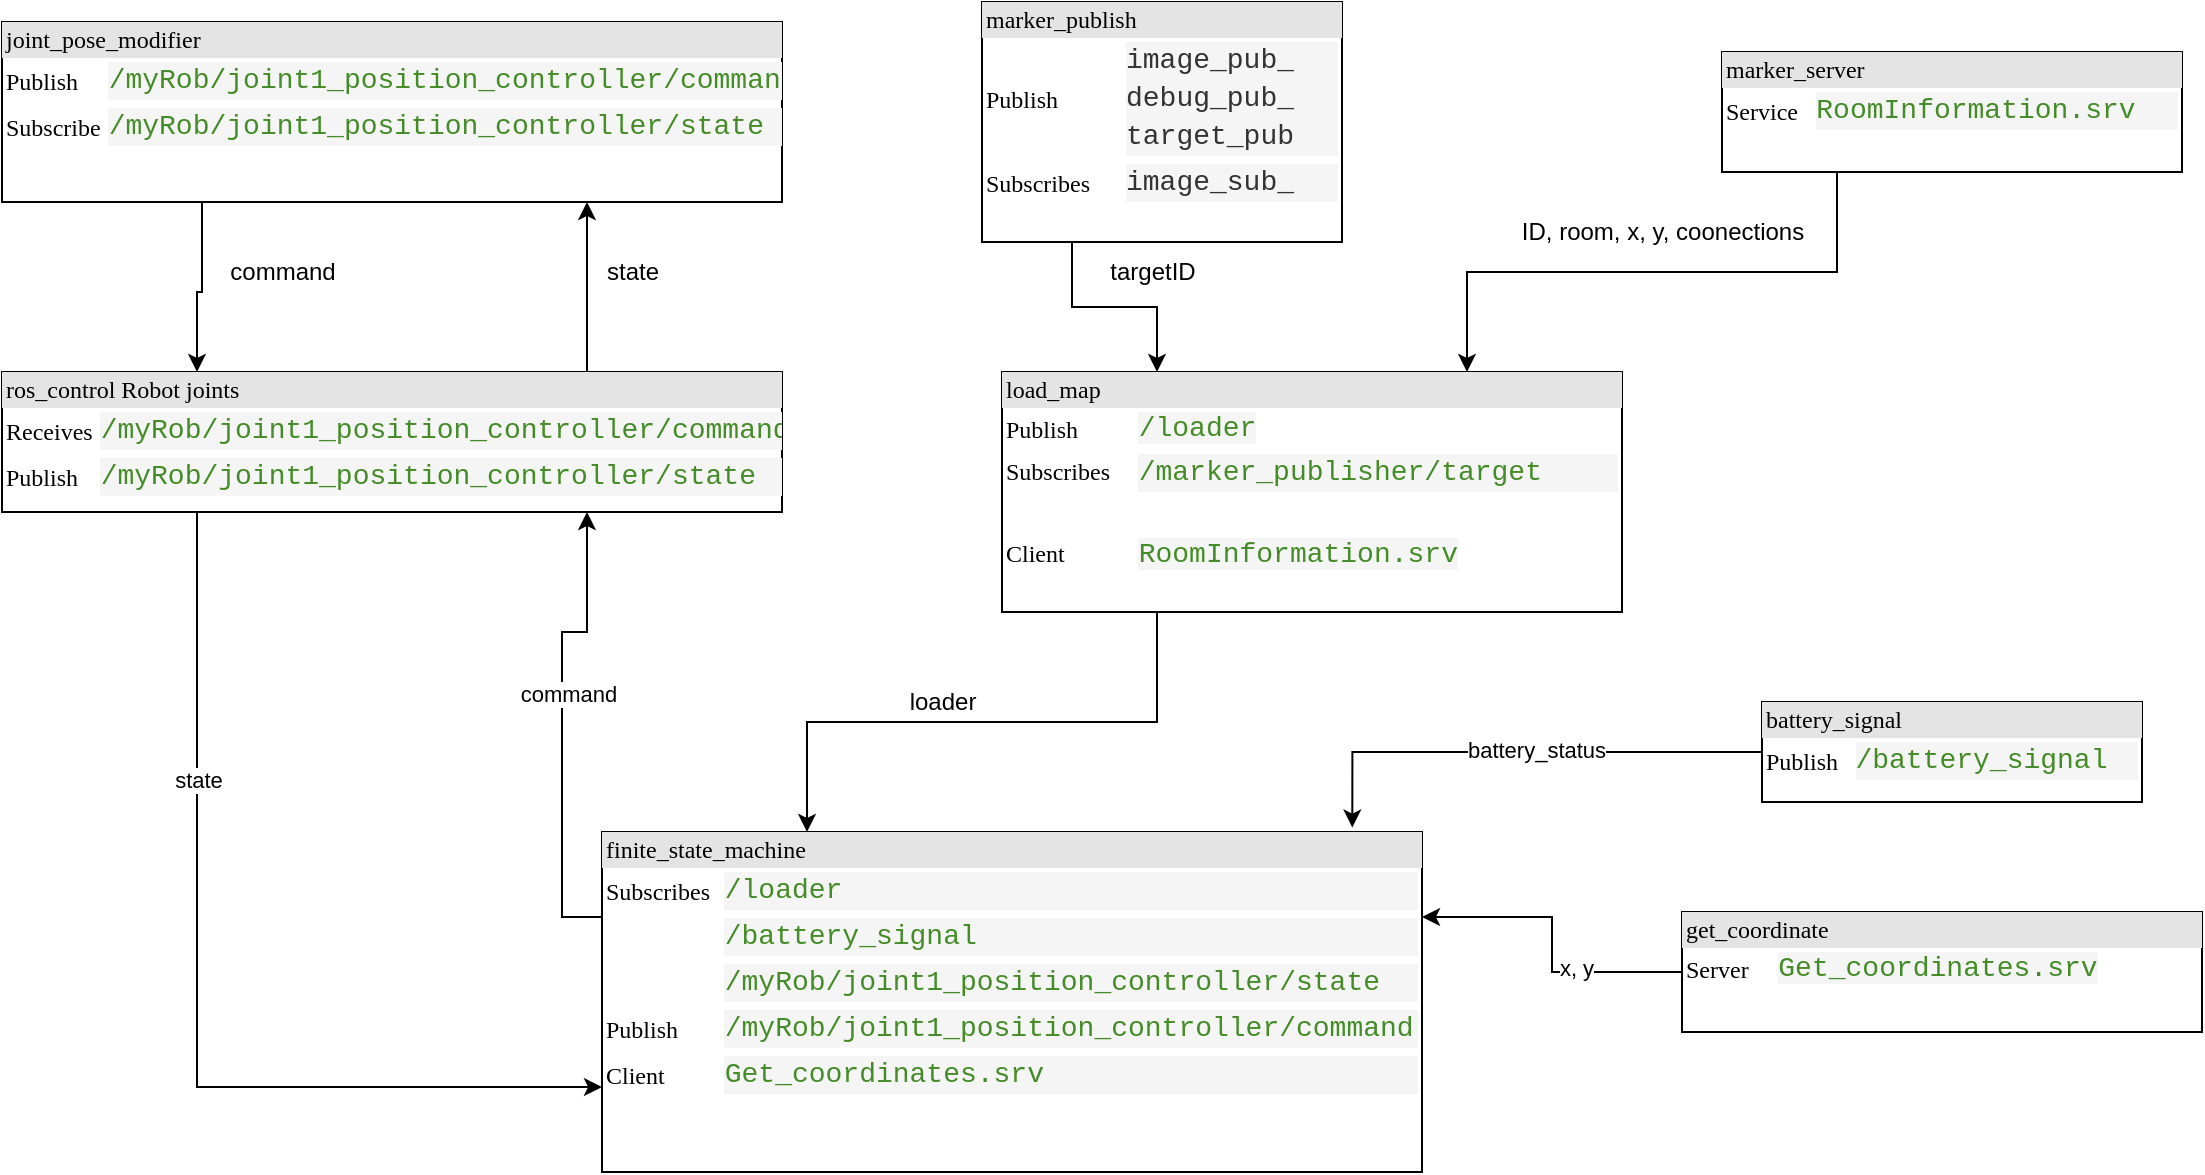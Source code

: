 <mxfile version="20.8.3" type="device"><diagram name="Page-1" id="2ca16b54-16f6-2749-3443-fa8db7711227"><mxGraphModel dx="2213" dy="430" grid="1" gridSize="10" guides="1" tooltips="1" connect="1" arrows="1" fold="1" page="1" pageScale="1" pageWidth="1100" pageHeight="850" background="none" math="0" shadow="0"><root><mxCell id="0"/><mxCell id="1" parent="0"/><mxCell id="qLzfMNotX3ERnmm7_G1p-4" style="edgeStyle=orthogonalEdgeStyle;rounded=0;orthogonalLoop=1;jettySize=auto;html=1;exitX=0.25;exitY=1;exitDx=0;exitDy=0;entryX=0.25;entryY=0;entryDx=0;entryDy=0;" edge="1" parent="1" source="2ed32ef02a7f4228-1" target="2ed32ef02a7f4228-5"><mxGeometry relative="1" as="geometry"><Array as="points"><mxPoint x="60" y="175"/><mxPoint x="60" y="220"/><mxPoint x="58" y="220"/></Array></mxGeometry></mxCell><mxCell id="2ed32ef02a7f4228-1" value="&lt;div style=&quot;box-sizing:border-box;width:100%;background:#e4e4e4;padding:2px;&quot;&gt;joint_pose_modifier&lt;/div&gt;&lt;table style=&quot;width:100%;font-size:1em;&quot; cellpadding=&quot;2&quot; cellspacing=&quot;0&quot;&gt;&lt;tbody&gt;&lt;tr&gt;&lt;td&gt;Publish&lt;/td&gt;&lt;td&gt;&lt;div style=&quot;color: rgb(51, 51, 51); background-color: rgb(245, 245, 245); font-family: Consolas, &amp;quot;Courier New&amp;quot;, monospace; font-size: 14px; line-height: 19px;&quot;&gt;&lt;span style=&quot;color: rgb(68, 140, 39);&quot;&gt;/myRob/joint1_position_controller/command&lt;/span&gt;&lt;br&gt;&lt;/div&gt;&lt;/td&gt;&lt;/tr&gt;&lt;tr&gt;&lt;td&gt;Subscribe&lt;/td&gt;&lt;td&gt;&lt;div style=&quot;color: rgb(51, 51, 51); background-color: rgb(245, 245, 245); font-family: Consolas, &amp;quot;Courier New&amp;quot;, monospace; font-size: 14px; line-height: 19px;&quot;&gt;&lt;span style=&quot;color: rgb(68, 140, 39);&quot;&gt;/myRob/joint1_position_controller/state&lt;/span&gt;&lt;br&gt;&lt;/div&gt;&lt;/td&gt;&lt;/tr&gt;&lt;/tbody&gt;&lt;/table&gt;" style="verticalAlign=top;align=left;overflow=fill;html=1;rounded=0;shadow=0;comic=0;labelBackgroundColor=none;strokeWidth=1;fontFamily=Verdana;fontSize=12" parent="1" vertex="1"><mxGeometry x="-40" y="85" width="390" height="90" as="geometry"/></mxCell><mxCell id="qLzfMNotX3ERnmm7_G1p-9" style="edgeStyle=orthogonalEdgeStyle;rounded=0;orthogonalLoop=1;jettySize=auto;html=1;exitX=0.25;exitY=1;exitDx=0;exitDy=0;entryX=0.25;entryY=0;entryDx=0;entryDy=0;" edge="1" parent="1" source="2ed32ef02a7f4228-3" target="2ed32ef02a7f4228-10"><mxGeometry relative="1" as="geometry"/></mxCell><mxCell id="2ed32ef02a7f4228-3" value="&lt;div style=&quot;box-sizing: border-box ; width: 100% ; background: #e4e4e4 ; padding: 2px&quot;&gt;load_map&lt;/div&gt;&lt;table style=&quot;width: 100% ; font-size: 1em&quot; cellpadding=&quot;2&quot; cellspacing=&quot;0&quot;&gt;&lt;tbody&gt;&lt;tr&gt;&lt;td&gt;Publish&lt;/td&gt;&lt;td&gt;&lt;span style=&quot;color: rgb(68, 140, 39); font-family: Consolas, &amp;quot;Courier New&amp;quot;, monospace; font-size: 14px; background-color: rgb(245, 245, 245);&quot;&gt;/loader&lt;/span&gt;&lt;/td&gt;&lt;/tr&gt;&lt;tr&gt;&lt;td&gt;Subscribes&lt;/td&gt;&lt;td&gt;&lt;div style=&quot;color: rgb(51, 51, 51); background-color: rgb(245, 245, 245); font-family: Consolas, &amp;quot;Courier New&amp;quot;, monospace; font-size: 14px; line-height: 19px;&quot;&gt;&lt;span style=&quot;color: #448c27;&quot;&gt;/marker_publisher/target&lt;/span&gt;&lt;/div&gt;&lt;/td&gt;&lt;/tr&gt;&lt;tr&gt;&lt;td&gt;&lt;/td&gt;&lt;td&gt;&lt;br&gt;&lt;/td&gt;&lt;/tr&gt;&lt;tr&gt;&lt;td&gt;Client&lt;/td&gt;&lt;td&gt;&lt;span style=&quot;color: rgb(68, 140, 39); font-family: Consolas, &amp;quot;Courier New&amp;quot;, monospace; font-size: 14px; background-color: rgb(245, 245, 245);&quot;&gt;RoomInformation.srv&lt;/span&gt;&lt;br&gt;&lt;/td&gt;&lt;/tr&gt;&lt;/tbody&gt;&lt;/table&gt;" style="verticalAlign=top;align=left;overflow=fill;html=1;rounded=0;shadow=0;comic=0;labelBackgroundColor=none;strokeWidth=1;fontFamily=Verdana;fontSize=12" parent="1" vertex="1"><mxGeometry x="460" y="260" width="310" height="120" as="geometry"/></mxCell><mxCell id="qLzfMNotX3ERnmm7_G1p-8" style="edgeStyle=orthogonalEdgeStyle;rounded=0;orthogonalLoop=1;jettySize=auto;html=1;exitX=0.25;exitY=1;exitDx=0;exitDy=0;entryX=0.25;entryY=0;entryDx=0;entryDy=0;" edge="1" parent="1" source="2ed32ef02a7f4228-4" target="2ed32ef02a7f4228-3"><mxGeometry relative="1" as="geometry"/></mxCell><mxCell id="2ed32ef02a7f4228-4" value="&lt;div style=&quot;box-sizing: border-box ; width: 100% ; background: #e4e4e4 ; padding: 2px&quot;&gt;marker_publish&lt;/div&gt;&lt;table style=&quot;width: 100% ; font-size: 1em&quot; cellpadding=&quot;2&quot; cellspacing=&quot;0&quot;&gt;&lt;tbody&gt;&lt;tr&gt;&lt;td&gt;Publish&amp;nbsp;&lt;/td&gt;&lt;td&gt;&lt;div style=&quot;color: rgb(51, 51, 51); background-color: rgb(245, 245, 245); font-family: Consolas, &amp;quot;Courier New&amp;quot;, monospace; font-size: 14px; line-height: 19px;&quot;&gt;image_pub_&lt;/div&gt;&lt;div style=&quot;color: rgb(51, 51, 51); background-color: rgb(245, 245, 245); font-family: Consolas, &amp;quot;Courier New&amp;quot;, monospace; font-size: 14px; line-height: 19px;&quot;&gt;&lt;div style=&quot;line-height: 19px;&quot;&gt;debug_pub_&lt;/div&gt;&lt;div style=&quot;line-height: 19px;&quot;&gt;&lt;div style=&quot;line-height: 19px;&quot;&gt;target_pub&lt;/div&gt;&lt;/div&gt;&lt;/div&gt;&lt;/td&gt;&lt;/tr&gt;&lt;tr&gt;&lt;td&gt;Subscribes&lt;/td&gt;&lt;td&gt;&lt;div style=&quot;color: rgb(51, 51, 51); background-color: rgb(245, 245, 245); font-family: Consolas, &amp;quot;Courier New&amp;quot;, monospace; font-size: 14px; line-height: 19px;&quot;&gt;image_sub_&lt;/div&gt;&lt;/td&gt;&lt;/tr&gt;&lt;tr&gt;&lt;td&gt;&lt;/td&gt;&lt;td&gt;&lt;br&gt;&lt;/td&gt;&lt;/tr&gt;&lt;tr&gt;&lt;td&gt;&lt;br&gt;&lt;/td&gt;&lt;td&gt;&lt;br&gt;&lt;/td&gt;&lt;/tr&gt;&lt;/tbody&gt;&lt;/table&gt;" style="verticalAlign=top;align=left;overflow=fill;html=1;rounded=0;shadow=0;comic=0;labelBackgroundColor=none;strokeWidth=1;fontFamily=Verdana;fontSize=12" parent="1" vertex="1"><mxGeometry x="450" y="75" width="180" height="120" as="geometry"/></mxCell><mxCell id="qLzfMNotX3ERnmm7_G1p-11" style="edgeStyle=orthogonalEdgeStyle;rounded=0;orthogonalLoop=1;jettySize=auto;html=1;exitX=0.25;exitY=1;exitDx=0;exitDy=0;entryX=0;entryY=0.75;entryDx=0;entryDy=0;" edge="1" parent="1" source="2ed32ef02a7f4228-5" target="2ed32ef02a7f4228-10"><mxGeometry relative="1" as="geometry"/></mxCell><mxCell id="qLzfMNotX3ERnmm7_G1p-28" value="state" style="edgeLabel;html=1;align=center;verticalAlign=middle;resizable=0;points=[];" vertex="1" connectable="0" parent="qLzfMNotX3ERnmm7_G1p-11"><mxGeometry x="-0.456" relative="1" as="geometry"><mxPoint as="offset"/></mxGeometry></mxCell><mxCell id="qLzfMNotX3ERnmm7_G1p-23" style="edgeStyle=orthogonalEdgeStyle;rounded=0;orthogonalLoop=1;jettySize=auto;html=1;exitX=0.75;exitY=0;exitDx=0;exitDy=0;entryX=0.75;entryY=1;entryDx=0;entryDy=0;" edge="1" parent="1" source="2ed32ef02a7f4228-5" target="2ed32ef02a7f4228-1"><mxGeometry relative="1" as="geometry"/></mxCell><mxCell id="2ed32ef02a7f4228-5" value="&lt;div style=&quot;box-sizing:border-box;width:100%;background:#e4e4e4;padding:2px;&quot;&gt;ros_control Robot joints&lt;/div&gt;&lt;table style=&quot;width:100%;font-size:1em;&quot; cellpadding=&quot;2&quot; cellspacing=&quot;0&quot;&gt;&lt;tbody&gt;&lt;tr&gt;&lt;td&gt;Receives&lt;/td&gt;&lt;td&gt;&lt;div style=&quot;color: rgb(51, 51, 51); background-color: rgb(245, 245, 245); font-family: Consolas, &amp;quot;Courier New&amp;quot;, monospace; font-size: 14px; line-height: 19px;&quot;&gt;&lt;span style=&quot;color: #448c27;&quot;&gt;/myRob/joint1_position_controller/command&lt;/span&gt;&lt;/div&gt;&lt;/td&gt;&lt;/tr&gt;&lt;tr&gt;&lt;td&gt;Publish&lt;/td&gt;&lt;td&gt;&lt;div style=&quot;color: rgb(51, 51, 51); background-color: rgb(245, 245, 245); font-family: Consolas, &amp;quot;Courier New&amp;quot;, monospace; font-size: 14px; line-height: 19px;&quot;&gt;&lt;span style=&quot;color: #448c27;&quot;&gt;/myRob/joint1_position_controller/state&lt;/span&gt;&lt;/div&gt;&lt;/td&gt;&lt;/tr&gt;&lt;tr&gt;&lt;td&gt;&lt;/td&gt;&lt;td&gt;&lt;br&gt;&lt;/td&gt;&lt;/tr&gt;&lt;/tbody&gt;&lt;/table&gt;" style="verticalAlign=top;align=left;overflow=fill;html=1;rounded=0;shadow=0;comic=0;labelBackgroundColor=none;strokeWidth=1;fontFamily=Verdana;fontSize=12" parent="1" vertex="1"><mxGeometry x="-40" y="260" width="390" height="70" as="geometry"/></mxCell><mxCell id="qLzfMNotX3ERnmm7_G1p-15" style="edgeStyle=orthogonalEdgeStyle;rounded=0;orthogonalLoop=1;jettySize=auto;html=1;exitX=0.25;exitY=1;exitDx=0;exitDy=0;entryX=0.75;entryY=0;entryDx=0;entryDy=0;" edge="1" parent="1" source="2ed32ef02a7f4228-9" target="2ed32ef02a7f4228-3"><mxGeometry relative="1" as="geometry"/></mxCell><mxCell id="2ed32ef02a7f4228-9" value="&lt;div style=&quot;box-sizing:border-box;width:100%;background:#e4e4e4;padding:2px;&quot;&gt;marker_server&lt;/div&gt;&lt;table style=&quot;width:100%;font-size:1em;&quot; cellpadding=&quot;2&quot; cellspacing=&quot;0&quot;&gt;&lt;tbody&gt;&lt;tr&gt;&lt;td&gt;Service&lt;/td&gt;&lt;td&gt;&lt;div style=&quot;color: rgb(51, 51, 51); background-color: rgb(245, 245, 245); font-family: Consolas, &amp;quot;Courier New&amp;quot;, monospace; font-size: 14px; line-height: 19px;&quot;&gt;&lt;span style=&quot;color: #448c27;&quot;&gt;RoomInformation.srv&lt;/span&gt;&lt;/div&gt;&lt;/td&gt;&lt;/tr&gt;&lt;tr&gt;&lt;td&gt;&lt;br&gt;&lt;/td&gt;&lt;td&gt;&lt;br&gt;&lt;/td&gt;&lt;/tr&gt;&lt;tr&gt;&lt;td&gt;&lt;/td&gt;&lt;td&gt;&lt;br&gt;&lt;/td&gt;&lt;/tr&gt;&lt;/tbody&gt;&lt;/table&gt;" style="verticalAlign=top;align=left;overflow=fill;html=1;rounded=0;shadow=0;comic=0;labelBackgroundColor=none;strokeWidth=1;fontFamily=Verdana;fontSize=12" parent="1" vertex="1"><mxGeometry x="820" y="100" width="230" height="60" as="geometry"/></mxCell><mxCell id="qLzfMNotX3ERnmm7_G1p-10" style="edgeStyle=orthogonalEdgeStyle;rounded=0;orthogonalLoop=1;jettySize=auto;html=1;exitX=0;exitY=0.25;exitDx=0;exitDy=0;entryX=0.75;entryY=1;entryDx=0;entryDy=0;" edge="1" parent="1" source="2ed32ef02a7f4228-10" target="2ed32ef02a7f4228-5"><mxGeometry relative="1" as="geometry"><Array as="points"><mxPoint x="240" y="533"/><mxPoint x="240" y="390"/><mxPoint x="252" y="390"/></Array></mxGeometry></mxCell><mxCell id="qLzfMNotX3ERnmm7_G1p-27" value="command" style="edgeLabel;html=1;align=center;verticalAlign=middle;resizable=0;points=[];" vertex="1" connectable="0" parent="qLzfMNotX3ERnmm7_G1p-10"><mxGeometry x="0.125" y="-3" relative="1" as="geometry"><mxPoint as="offset"/></mxGeometry></mxCell><mxCell id="2ed32ef02a7f4228-10" value="&lt;div style=&quot;box-sizing: border-box ; width: 100% ; background: #e4e4e4 ; padding: 2px&quot;&gt;finite_state_machine&lt;/div&gt;&lt;table style=&quot;width: 100% ; font-size: 1em&quot; cellpadding=&quot;2&quot; cellspacing=&quot;0&quot;&gt;&lt;tbody&gt;&lt;tr&gt;&lt;td&gt;Subscribes&amp;nbsp;&lt;/td&gt;&lt;td&gt;&lt;div style=&quot;color: rgb(51, 51, 51); background-color: rgb(245, 245, 245); font-family: Consolas, &amp;quot;Courier New&amp;quot;, monospace; font-size: 14px; line-height: 19px;&quot;&gt;&lt;span style=&quot;color: #448c27;&quot;&gt;/loader&lt;/span&gt;&lt;/div&gt;&lt;/td&gt;&lt;/tr&gt;&lt;tr&gt;&lt;td&gt;&lt;br&gt;&lt;/td&gt;&lt;td&gt;&lt;div style=&quot;color: rgb(51, 51, 51); background-color: rgb(245, 245, 245); font-family: Consolas, &amp;quot;Courier New&amp;quot;, monospace; font-size: 14px; line-height: 19px;&quot;&gt;&lt;span style=&quot;color: #448c27;&quot;&gt;/battery_signal&lt;/span&gt;&lt;/div&gt;&lt;/td&gt;&lt;/tr&gt;&lt;tr&gt;&lt;td&gt;&lt;/td&gt;&lt;td&gt;&lt;div style=&quot;color: rgb(51, 51, 51); background-color: rgb(245, 245, 245); font-family: Consolas, &amp;quot;Courier New&amp;quot;, monospace; font-size: 14px; line-height: 19px;&quot;&gt;&lt;span style=&quot;color: #448c27;&quot;&gt;/myRob/joint1_position_controller/state&lt;/span&gt;&lt;/div&gt;&lt;/td&gt;&lt;/tr&gt;&lt;tr&gt;&lt;td&gt;Publish&lt;/td&gt;&lt;td&gt;&lt;div style=&quot;color: rgb(51, 51, 51); background-color: rgb(245, 245, 245); font-family: Consolas, &amp;quot;Courier New&amp;quot;, monospace; font-size: 14px; line-height: 19px;&quot;&gt;&lt;span style=&quot;color: #448c27;&quot;&gt;/myRob/joint1_position_controller/command&lt;/span&gt;&lt;/div&gt;&lt;/td&gt;&lt;/tr&gt;&lt;tr&gt;&lt;td&gt;Client&amp;nbsp;&lt;/td&gt;&lt;td&gt;&lt;div style=&quot;background-color: rgb(245, 245, 245); font-family: Consolas, &amp;quot;Courier New&amp;quot;, monospace; font-size: 14px; line-height: 19px;&quot;&gt;&lt;font color=&quot;#448c27&quot;&gt;Get_coordinates.srv&lt;/font&gt;&lt;/div&gt;&lt;/td&gt;&lt;/tr&gt;&lt;/tbody&gt;&lt;/table&gt;" style="verticalAlign=top;align=left;overflow=fill;html=1;rounded=0;shadow=0;comic=0;labelBackgroundColor=none;strokeWidth=1;fontFamily=Verdana;fontSize=12" parent="1" vertex="1"><mxGeometry x="260" y="490" width="410" height="170" as="geometry"/></mxCell><mxCell id="qLzfMNotX3ERnmm7_G1p-14" style="edgeStyle=orthogonalEdgeStyle;rounded=0;orthogonalLoop=1;jettySize=auto;html=1;exitX=0;exitY=0.5;exitDx=0;exitDy=0;entryX=0.915;entryY=-0.013;entryDx=0;entryDy=0;entryPerimeter=0;" edge="1" parent="1" source="2ed32ef02a7f4228-11" target="2ed32ef02a7f4228-10"><mxGeometry relative="1" as="geometry"/></mxCell><mxCell id="qLzfMNotX3ERnmm7_G1p-29" value="battery_status" style="edgeLabel;html=1;align=center;verticalAlign=middle;resizable=0;points=[];" vertex="1" connectable="0" parent="qLzfMNotX3ERnmm7_G1p-14"><mxGeometry x="-0.063" y="-1" relative="1" as="geometry"><mxPoint as="offset"/></mxGeometry></mxCell><mxCell id="2ed32ef02a7f4228-11" value="&lt;div style=&quot;box-sizing:border-box;width:100%;background:#e4e4e4;padding:2px;&quot;&gt;battery_signal&lt;/div&gt;&lt;table style=&quot;width:100%;font-size:1em;&quot; cellpadding=&quot;2&quot; cellspacing=&quot;0&quot;&gt;&lt;tbody&gt;&lt;tr&gt;&lt;td&gt;Publish&lt;/td&gt;&lt;td&gt;&lt;div style=&quot;color: rgb(51, 51, 51); background-color: rgb(245, 245, 245); font-family: Consolas, &amp;quot;Courier New&amp;quot;, monospace; font-size: 14px; line-height: 19px;&quot;&gt;&lt;span style=&quot;color: #448c27;&quot;&gt;/battery_signal&lt;/span&gt;&lt;/div&gt;&lt;/td&gt;&lt;/tr&gt;&lt;tr&gt;&lt;td&gt;&lt;br&gt;&lt;/td&gt;&lt;td&gt;&lt;br&gt;&lt;/td&gt;&lt;/tr&gt;&lt;/tbody&gt;&lt;/table&gt;" style="verticalAlign=top;align=left;overflow=fill;html=1;rounded=0;shadow=0;comic=0;labelBackgroundColor=none;strokeWidth=1;fontFamily=Verdana;fontSize=12" parent="1" vertex="1"><mxGeometry x="840" y="425" width="190" height="50" as="geometry"/></mxCell><mxCell id="qLzfMNotX3ERnmm7_G1p-16" style="edgeStyle=orthogonalEdgeStyle;rounded=0;orthogonalLoop=1;jettySize=auto;html=1;entryX=1;entryY=0.25;entryDx=0;entryDy=0;" edge="1" parent="1" source="2ed32ef02a7f4228-12" target="2ed32ef02a7f4228-10"><mxGeometry relative="1" as="geometry"/></mxCell><mxCell id="qLzfMNotX3ERnmm7_G1p-30" value="x, y" style="edgeLabel;html=1;align=center;verticalAlign=middle;resizable=0;points=[];" vertex="1" connectable="0" parent="qLzfMNotX3ERnmm7_G1p-16"><mxGeometry x="-0.318" y="-2" relative="1" as="geometry"><mxPoint as="offset"/></mxGeometry></mxCell><mxCell id="2ed32ef02a7f4228-12" value="&lt;div style=&quot;box-sizing: border-box ; width: 100% ; background: #e4e4e4 ; padding: 2px&quot;&gt;get_coordinate&lt;/div&gt;&lt;table style=&quot;width: 100% ; font-size: 1em&quot; cellpadding=&quot;2&quot; cellspacing=&quot;0&quot;&gt;&lt;tbody&gt;&lt;tr&gt;&lt;td&gt;Server&lt;/td&gt;&lt;td&gt;&lt;span style=&quot;color: rgb(68, 140, 39); font-family: Consolas, &amp;quot;Courier New&amp;quot;, monospace; font-size: 14px; background-color: rgb(245, 245, 245);&quot;&gt;Get_coordinates.srv&lt;/span&gt;&lt;br&gt;&lt;/td&gt;&lt;/tr&gt;&lt;tr&gt;&lt;td&gt;&lt;br&gt;&lt;/td&gt;&lt;td&gt;&lt;br&gt;&lt;/td&gt;&lt;/tr&gt;&lt;tr&gt;&lt;td&gt;&lt;/td&gt;&lt;td&gt;&lt;br&gt;&lt;/td&gt;&lt;/tr&gt;&lt;tr&gt;&lt;td&gt;&lt;br&gt;&lt;/td&gt;&lt;td&gt;&lt;br&gt;&lt;/td&gt;&lt;/tr&gt;&lt;tr&gt;&lt;td&gt;&lt;br&gt;&lt;/td&gt;&lt;td&gt;&lt;br&gt;&lt;/td&gt;&lt;/tr&gt;&lt;tr&gt;&lt;td&gt;&lt;br&gt;&lt;/td&gt;&lt;td&gt;&lt;br&gt;&lt;/td&gt;&lt;/tr&gt;&lt;/tbody&gt;&lt;/table&gt;" style="verticalAlign=top;align=left;overflow=fill;html=1;rounded=0;shadow=0;comic=0;labelBackgroundColor=none;strokeWidth=1;fontFamily=Verdana;fontSize=12" parent="1" vertex="1"><mxGeometry x="800" y="530" width="260" height="60" as="geometry"/></mxCell><mxCell id="qLzfMNotX3ERnmm7_G1p-21" value="command" style="text;html=1;align=center;verticalAlign=middle;resizable=0;points=[];autosize=1;strokeColor=none;fillColor=none;" vertex="1" parent="1"><mxGeometry x="60" y="195" width="80" height="30" as="geometry"/></mxCell><mxCell id="qLzfMNotX3ERnmm7_G1p-22" value="state" style="text;html=1;align=center;verticalAlign=middle;resizable=0;points=[];autosize=1;strokeColor=none;fillColor=none;" vertex="1" parent="1"><mxGeometry x="250" y="195" width="50" height="30" as="geometry"/></mxCell><mxCell id="qLzfMNotX3ERnmm7_G1p-24" value="targetID" style="text;html=1;align=center;verticalAlign=middle;resizable=0;points=[];autosize=1;strokeColor=none;fillColor=none;" vertex="1" parent="1"><mxGeometry x="500" y="195" width="70" height="30" as="geometry"/></mxCell><mxCell id="qLzfMNotX3ERnmm7_G1p-25" value="ID, room, x, y, coonections" style="text;html=1;align=center;verticalAlign=middle;resizable=0;points=[];autosize=1;strokeColor=none;fillColor=none;" vertex="1" parent="1"><mxGeometry x="710" y="175" width="160" height="30" as="geometry"/></mxCell><mxCell id="qLzfMNotX3ERnmm7_G1p-26" value="loader" style="text;html=1;align=center;verticalAlign=middle;resizable=0;points=[];autosize=1;strokeColor=none;fillColor=none;" vertex="1" parent="1"><mxGeometry x="400" y="410" width="60" height="30" as="geometry"/></mxCell></root></mxGraphModel></diagram></mxfile>